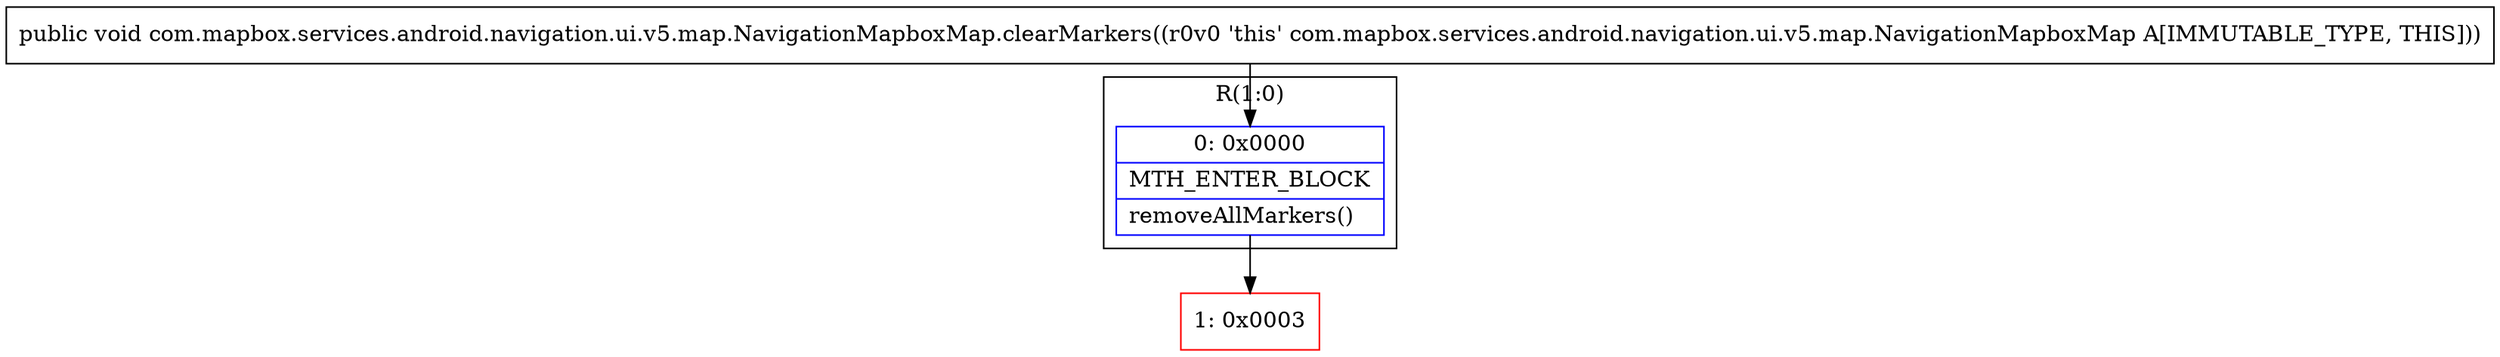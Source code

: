 digraph "CFG forcom.mapbox.services.android.navigation.ui.v5.map.NavigationMapboxMap.clearMarkers()V" {
subgraph cluster_Region_1770696844 {
label = "R(1:0)";
node [shape=record,color=blue];
Node_0 [shape=record,label="{0\:\ 0x0000|MTH_ENTER_BLOCK\l|removeAllMarkers()\l}"];
}
Node_1 [shape=record,color=red,label="{1\:\ 0x0003}"];
MethodNode[shape=record,label="{public void com.mapbox.services.android.navigation.ui.v5.map.NavigationMapboxMap.clearMarkers((r0v0 'this' com.mapbox.services.android.navigation.ui.v5.map.NavigationMapboxMap A[IMMUTABLE_TYPE, THIS])) }"];
MethodNode -> Node_0;
Node_0 -> Node_1;
}

